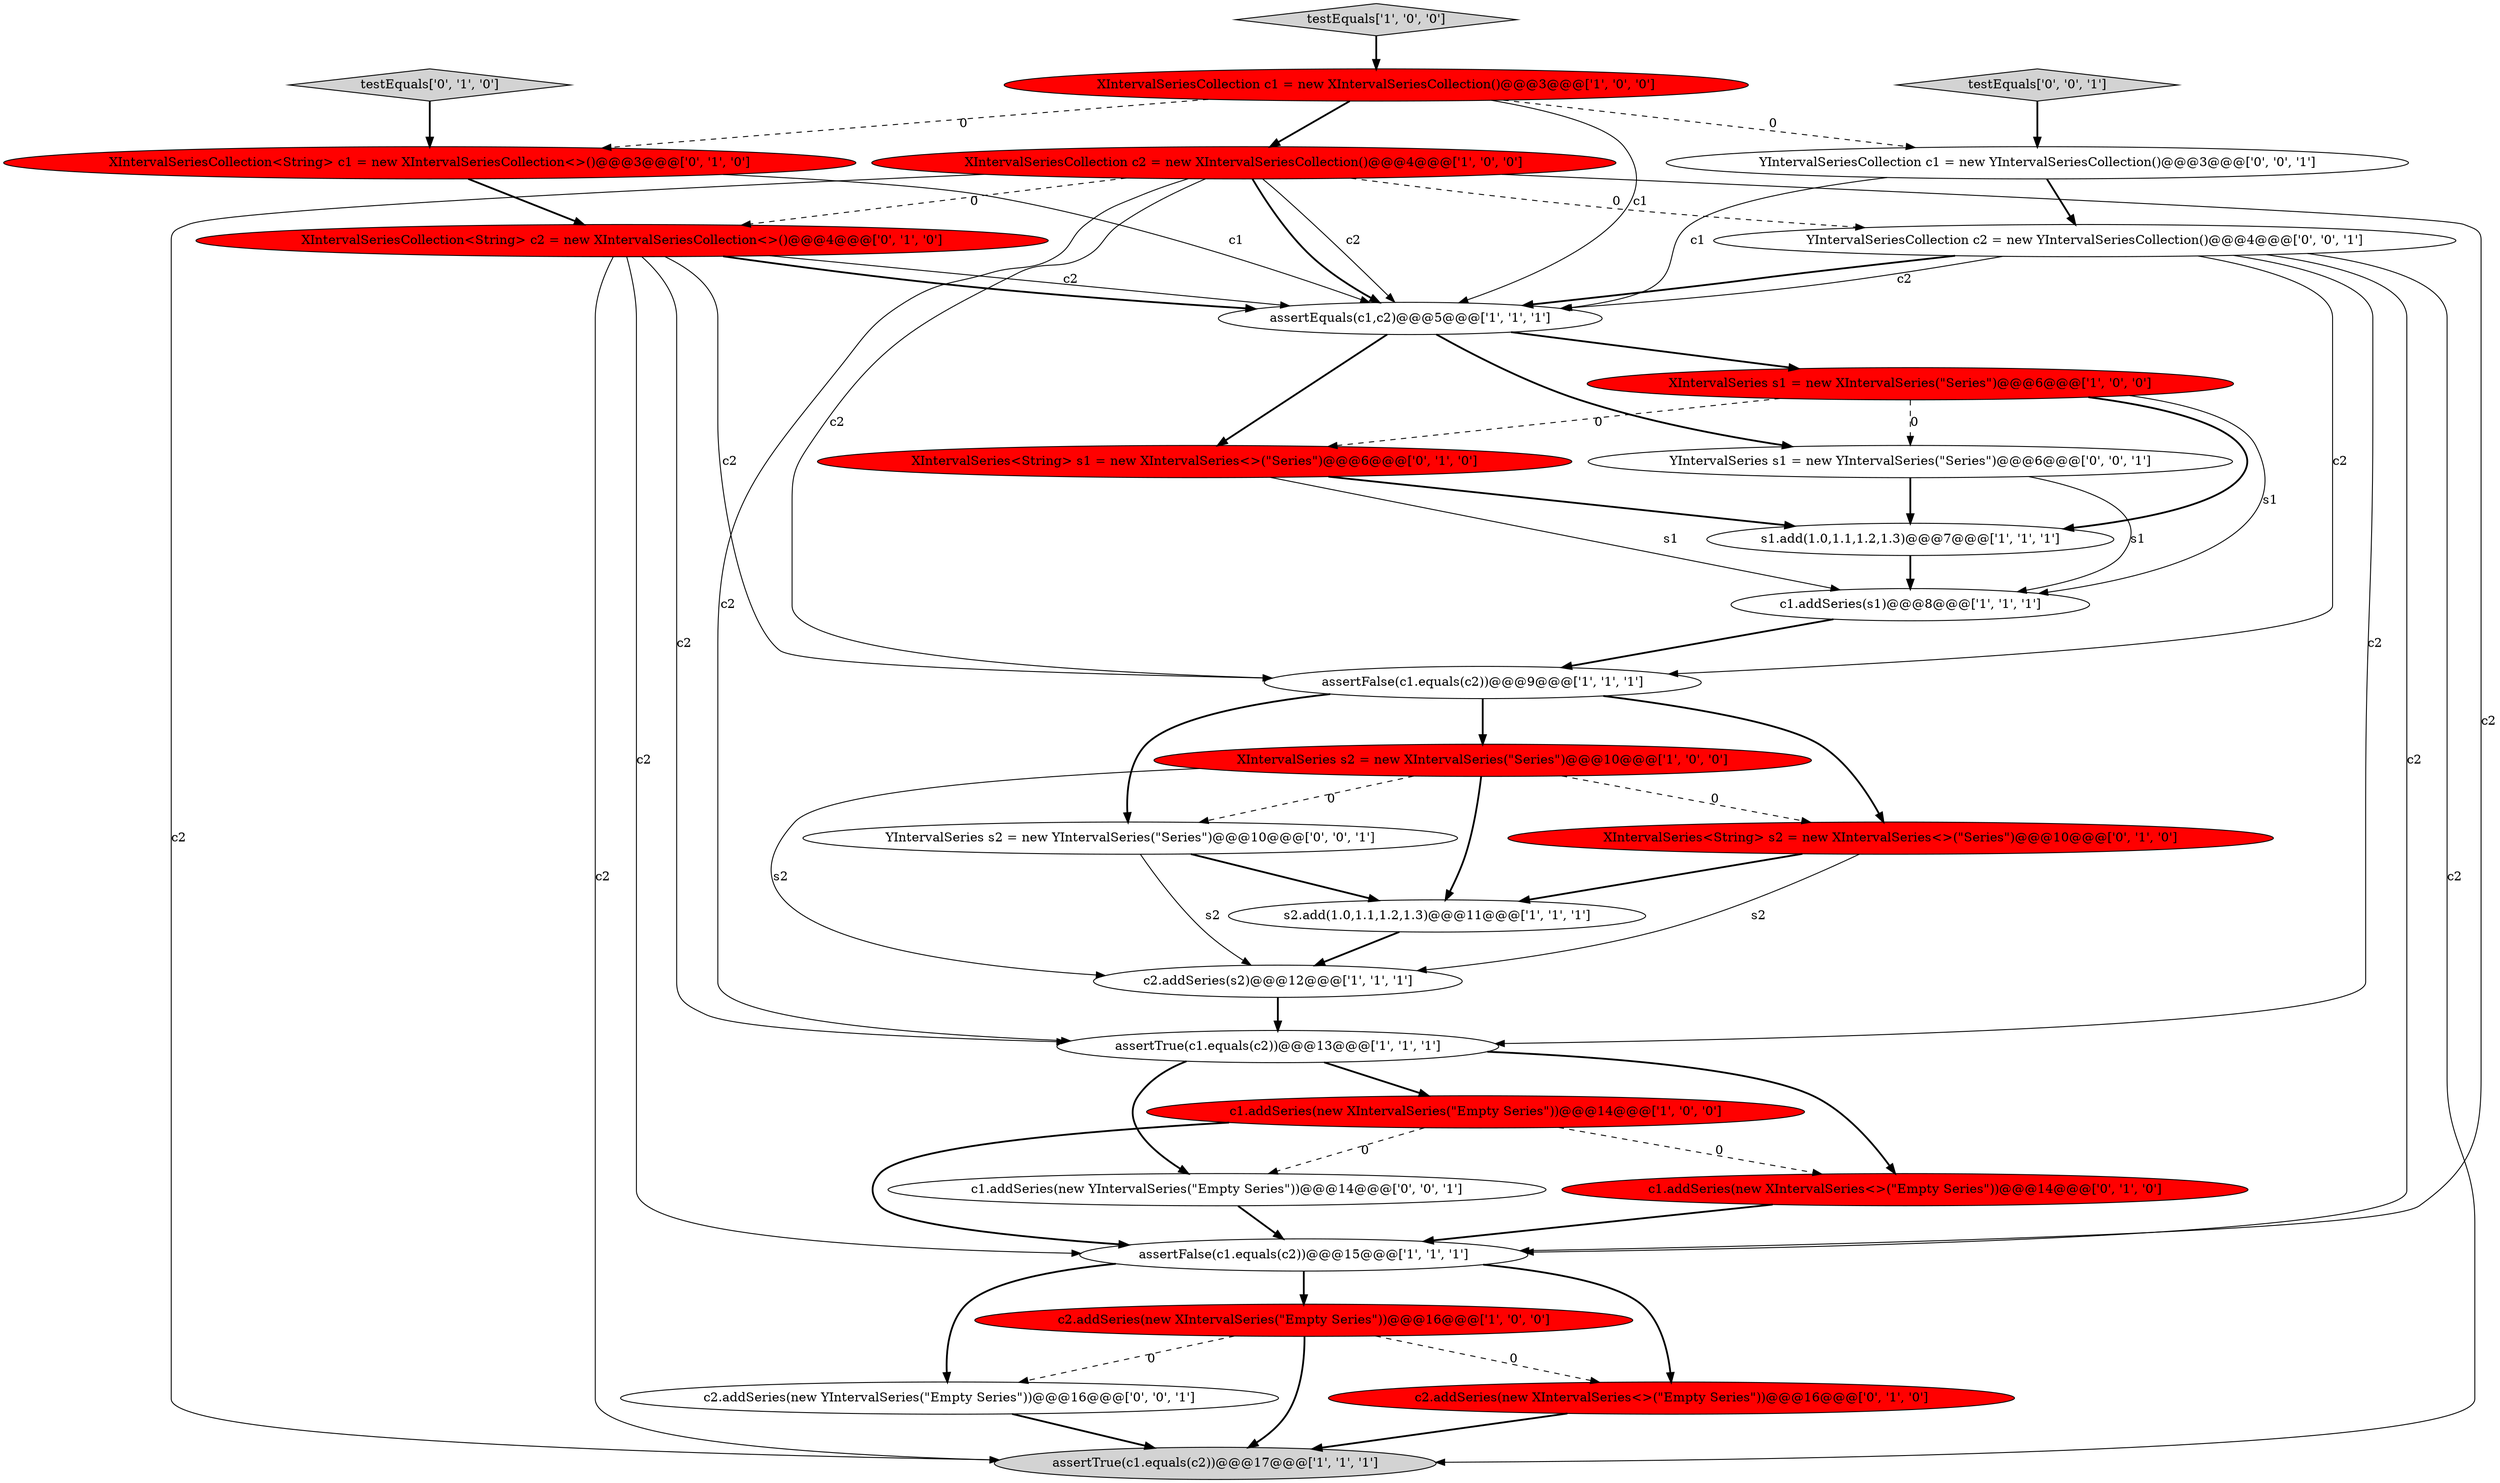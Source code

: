 digraph {
23 [style = filled, label = "YIntervalSeriesCollection c2 = new YIntervalSeriesCollection()@@@4@@@['0', '0', '1']", fillcolor = white, shape = ellipse image = "AAA0AAABBB3BBB"];
3 [style = filled, label = "assertFalse(c1.equals(c2))@@@15@@@['1', '1', '1']", fillcolor = white, shape = ellipse image = "AAA0AAABBB1BBB"];
5 [style = filled, label = "XIntervalSeriesCollection c2 = new XIntervalSeriesCollection()@@@4@@@['1', '0', '0']", fillcolor = red, shape = ellipse image = "AAA1AAABBB1BBB"];
8 [style = filled, label = "XIntervalSeries s1 = new XIntervalSeries(\"Series\")@@@6@@@['1', '0', '0']", fillcolor = red, shape = ellipse image = "AAA1AAABBB1BBB"];
2 [style = filled, label = "c2.addSeries(s2)@@@12@@@['1', '1', '1']", fillcolor = white, shape = ellipse image = "AAA0AAABBB1BBB"];
16 [style = filled, label = "c1.addSeries(new XIntervalSeries<>(\"Empty Series\"))@@@14@@@['0', '1', '0']", fillcolor = red, shape = ellipse image = "AAA1AAABBB2BBB"];
9 [style = filled, label = "c2.addSeries(new XIntervalSeries(\"Empty Series\"))@@@16@@@['1', '0', '0']", fillcolor = red, shape = ellipse image = "AAA1AAABBB1BBB"];
7 [style = filled, label = "XIntervalSeriesCollection c1 = new XIntervalSeriesCollection()@@@3@@@['1', '0', '0']", fillcolor = red, shape = ellipse image = "AAA1AAABBB1BBB"];
0 [style = filled, label = "s1.add(1.0,1.1,1.2,1.3)@@@7@@@['1', '1', '1']", fillcolor = white, shape = ellipse image = "AAA0AAABBB1BBB"];
15 [style = filled, label = "s2.add(1.0,1.1,1.2,1.3)@@@11@@@['1', '1', '1']", fillcolor = white, shape = ellipse image = "AAA0AAABBB1BBB"];
29 [style = filled, label = "YIntervalSeries s1 = new YIntervalSeries(\"Series\")@@@6@@@['0', '0', '1']", fillcolor = white, shape = ellipse image = "AAA0AAABBB3BBB"];
1 [style = filled, label = "testEquals['1', '0', '0']", fillcolor = lightgray, shape = diamond image = "AAA0AAABBB1BBB"];
25 [style = filled, label = "YIntervalSeriesCollection c1 = new YIntervalSeriesCollection()@@@3@@@['0', '0', '1']", fillcolor = white, shape = ellipse image = "AAA0AAABBB3BBB"];
18 [style = filled, label = "XIntervalSeriesCollection<String> c1 = new XIntervalSeriesCollection<>()@@@3@@@['0', '1', '0']", fillcolor = red, shape = ellipse image = "AAA1AAABBB2BBB"];
24 [style = filled, label = "c2.addSeries(new YIntervalSeries(\"Empty Series\"))@@@16@@@['0', '0', '1']", fillcolor = white, shape = ellipse image = "AAA0AAABBB3BBB"];
6 [style = filled, label = "XIntervalSeries s2 = new XIntervalSeries(\"Series\")@@@10@@@['1', '0', '0']", fillcolor = red, shape = ellipse image = "AAA1AAABBB1BBB"];
20 [style = filled, label = "XIntervalSeriesCollection<String> c2 = new XIntervalSeriesCollection<>()@@@4@@@['0', '1', '0']", fillcolor = red, shape = ellipse image = "AAA1AAABBB2BBB"];
22 [style = filled, label = "XIntervalSeries<String> s1 = new XIntervalSeries<>(\"Series\")@@@6@@@['0', '1', '0']", fillcolor = red, shape = ellipse image = "AAA1AAABBB2BBB"];
4 [style = filled, label = "assertFalse(c1.equals(c2))@@@9@@@['1', '1', '1']", fillcolor = white, shape = ellipse image = "AAA0AAABBB1BBB"];
14 [style = filled, label = "c1.addSeries(s1)@@@8@@@['1', '1', '1']", fillcolor = white, shape = ellipse image = "AAA0AAABBB1BBB"];
21 [style = filled, label = "c2.addSeries(new XIntervalSeries<>(\"Empty Series\"))@@@16@@@['0', '1', '0']", fillcolor = red, shape = ellipse image = "AAA1AAABBB2BBB"];
28 [style = filled, label = "c1.addSeries(new YIntervalSeries(\"Empty Series\"))@@@14@@@['0', '0', '1']", fillcolor = white, shape = ellipse image = "AAA0AAABBB3BBB"];
26 [style = filled, label = "testEquals['0', '0', '1']", fillcolor = lightgray, shape = diamond image = "AAA0AAABBB3BBB"];
12 [style = filled, label = "c1.addSeries(new XIntervalSeries(\"Empty Series\"))@@@14@@@['1', '0', '0']", fillcolor = red, shape = ellipse image = "AAA1AAABBB1BBB"];
13 [style = filled, label = "assertEquals(c1,c2)@@@5@@@['1', '1', '1']", fillcolor = white, shape = ellipse image = "AAA0AAABBB1BBB"];
19 [style = filled, label = "testEquals['0', '1', '0']", fillcolor = lightgray, shape = diamond image = "AAA0AAABBB2BBB"];
17 [style = filled, label = "XIntervalSeries<String> s2 = new XIntervalSeries<>(\"Series\")@@@10@@@['0', '1', '0']", fillcolor = red, shape = ellipse image = "AAA1AAABBB2BBB"];
10 [style = filled, label = "assertTrue(c1.equals(c2))@@@17@@@['1', '1', '1']", fillcolor = lightgray, shape = ellipse image = "AAA0AAABBB1BBB"];
27 [style = filled, label = "YIntervalSeries s2 = new YIntervalSeries(\"Series\")@@@10@@@['0', '0', '1']", fillcolor = white, shape = ellipse image = "AAA0AAABBB3BBB"];
11 [style = filled, label = "assertTrue(c1.equals(c2))@@@13@@@['1', '1', '1']", fillcolor = white, shape = ellipse image = "AAA0AAABBB1BBB"];
24->10 [style = bold, label=""];
20->13 [style = solid, label="c2"];
11->16 [style = bold, label=""];
16->3 [style = bold, label=""];
21->10 [style = bold, label=""];
11->28 [style = bold, label=""];
25->13 [style = solid, label="c1"];
15->2 [style = bold, label=""];
19->18 [style = bold, label=""];
29->14 [style = solid, label="s1"];
20->13 [style = bold, label=""];
4->17 [style = bold, label=""];
7->18 [style = dashed, label="0"];
3->24 [style = bold, label=""];
12->16 [style = dashed, label="0"];
4->6 [style = bold, label=""];
9->24 [style = dashed, label="0"];
25->23 [style = bold, label=""];
5->23 [style = dashed, label="0"];
27->2 [style = solid, label="s2"];
26->25 [style = bold, label=""];
29->0 [style = bold, label=""];
5->4 [style = solid, label="c2"];
11->12 [style = bold, label=""];
6->17 [style = dashed, label="0"];
20->11 [style = solid, label="c2"];
23->11 [style = solid, label="c2"];
9->10 [style = bold, label=""];
5->13 [style = solid, label="c2"];
23->4 [style = solid, label="c2"];
1->7 [style = bold, label=""];
6->2 [style = solid, label="s2"];
23->3 [style = solid, label="c2"];
27->15 [style = bold, label=""];
6->15 [style = bold, label=""];
5->20 [style = dashed, label="0"];
23->13 [style = solid, label="c2"];
8->0 [style = bold, label=""];
3->9 [style = bold, label=""];
5->11 [style = solid, label="c2"];
8->22 [style = dashed, label="0"];
23->10 [style = solid, label="c2"];
18->20 [style = bold, label=""];
13->29 [style = bold, label=""];
0->14 [style = bold, label=""];
7->5 [style = bold, label=""];
22->14 [style = solid, label="s1"];
22->0 [style = bold, label=""];
5->3 [style = solid, label="c2"];
23->13 [style = bold, label=""];
9->21 [style = dashed, label="0"];
6->27 [style = dashed, label="0"];
17->2 [style = solid, label="s2"];
12->28 [style = dashed, label="0"];
5->13 [style = bold, label=""];
4->27 [style = bold, label=""];
17->15 [style = bold, label=""];
20->10 [style = solid, label="c2"];
7->25 [style = dashed, label="0"];
3->21 [style = bold, label=""];
12->3 [style = bold, label=""];
13->22 [style = bold, label=""];
28->3 [style = bold, label=""];
20->4 [style = solid, label="c2"];
20->3 [style = solid, label="c2"];
13->8 [style = bold, label=""];
5->10 [style = solid, label="c2"];
18->13 [style = solid, label="c1"];
2->11 [style = bold, label=""];
8->29 [style = dashed, label="0"];
7->13 [style = solid, label="c1"];
8->14 [style = solid, label="s1"];
14->4 [style = bold, label=""];
}
